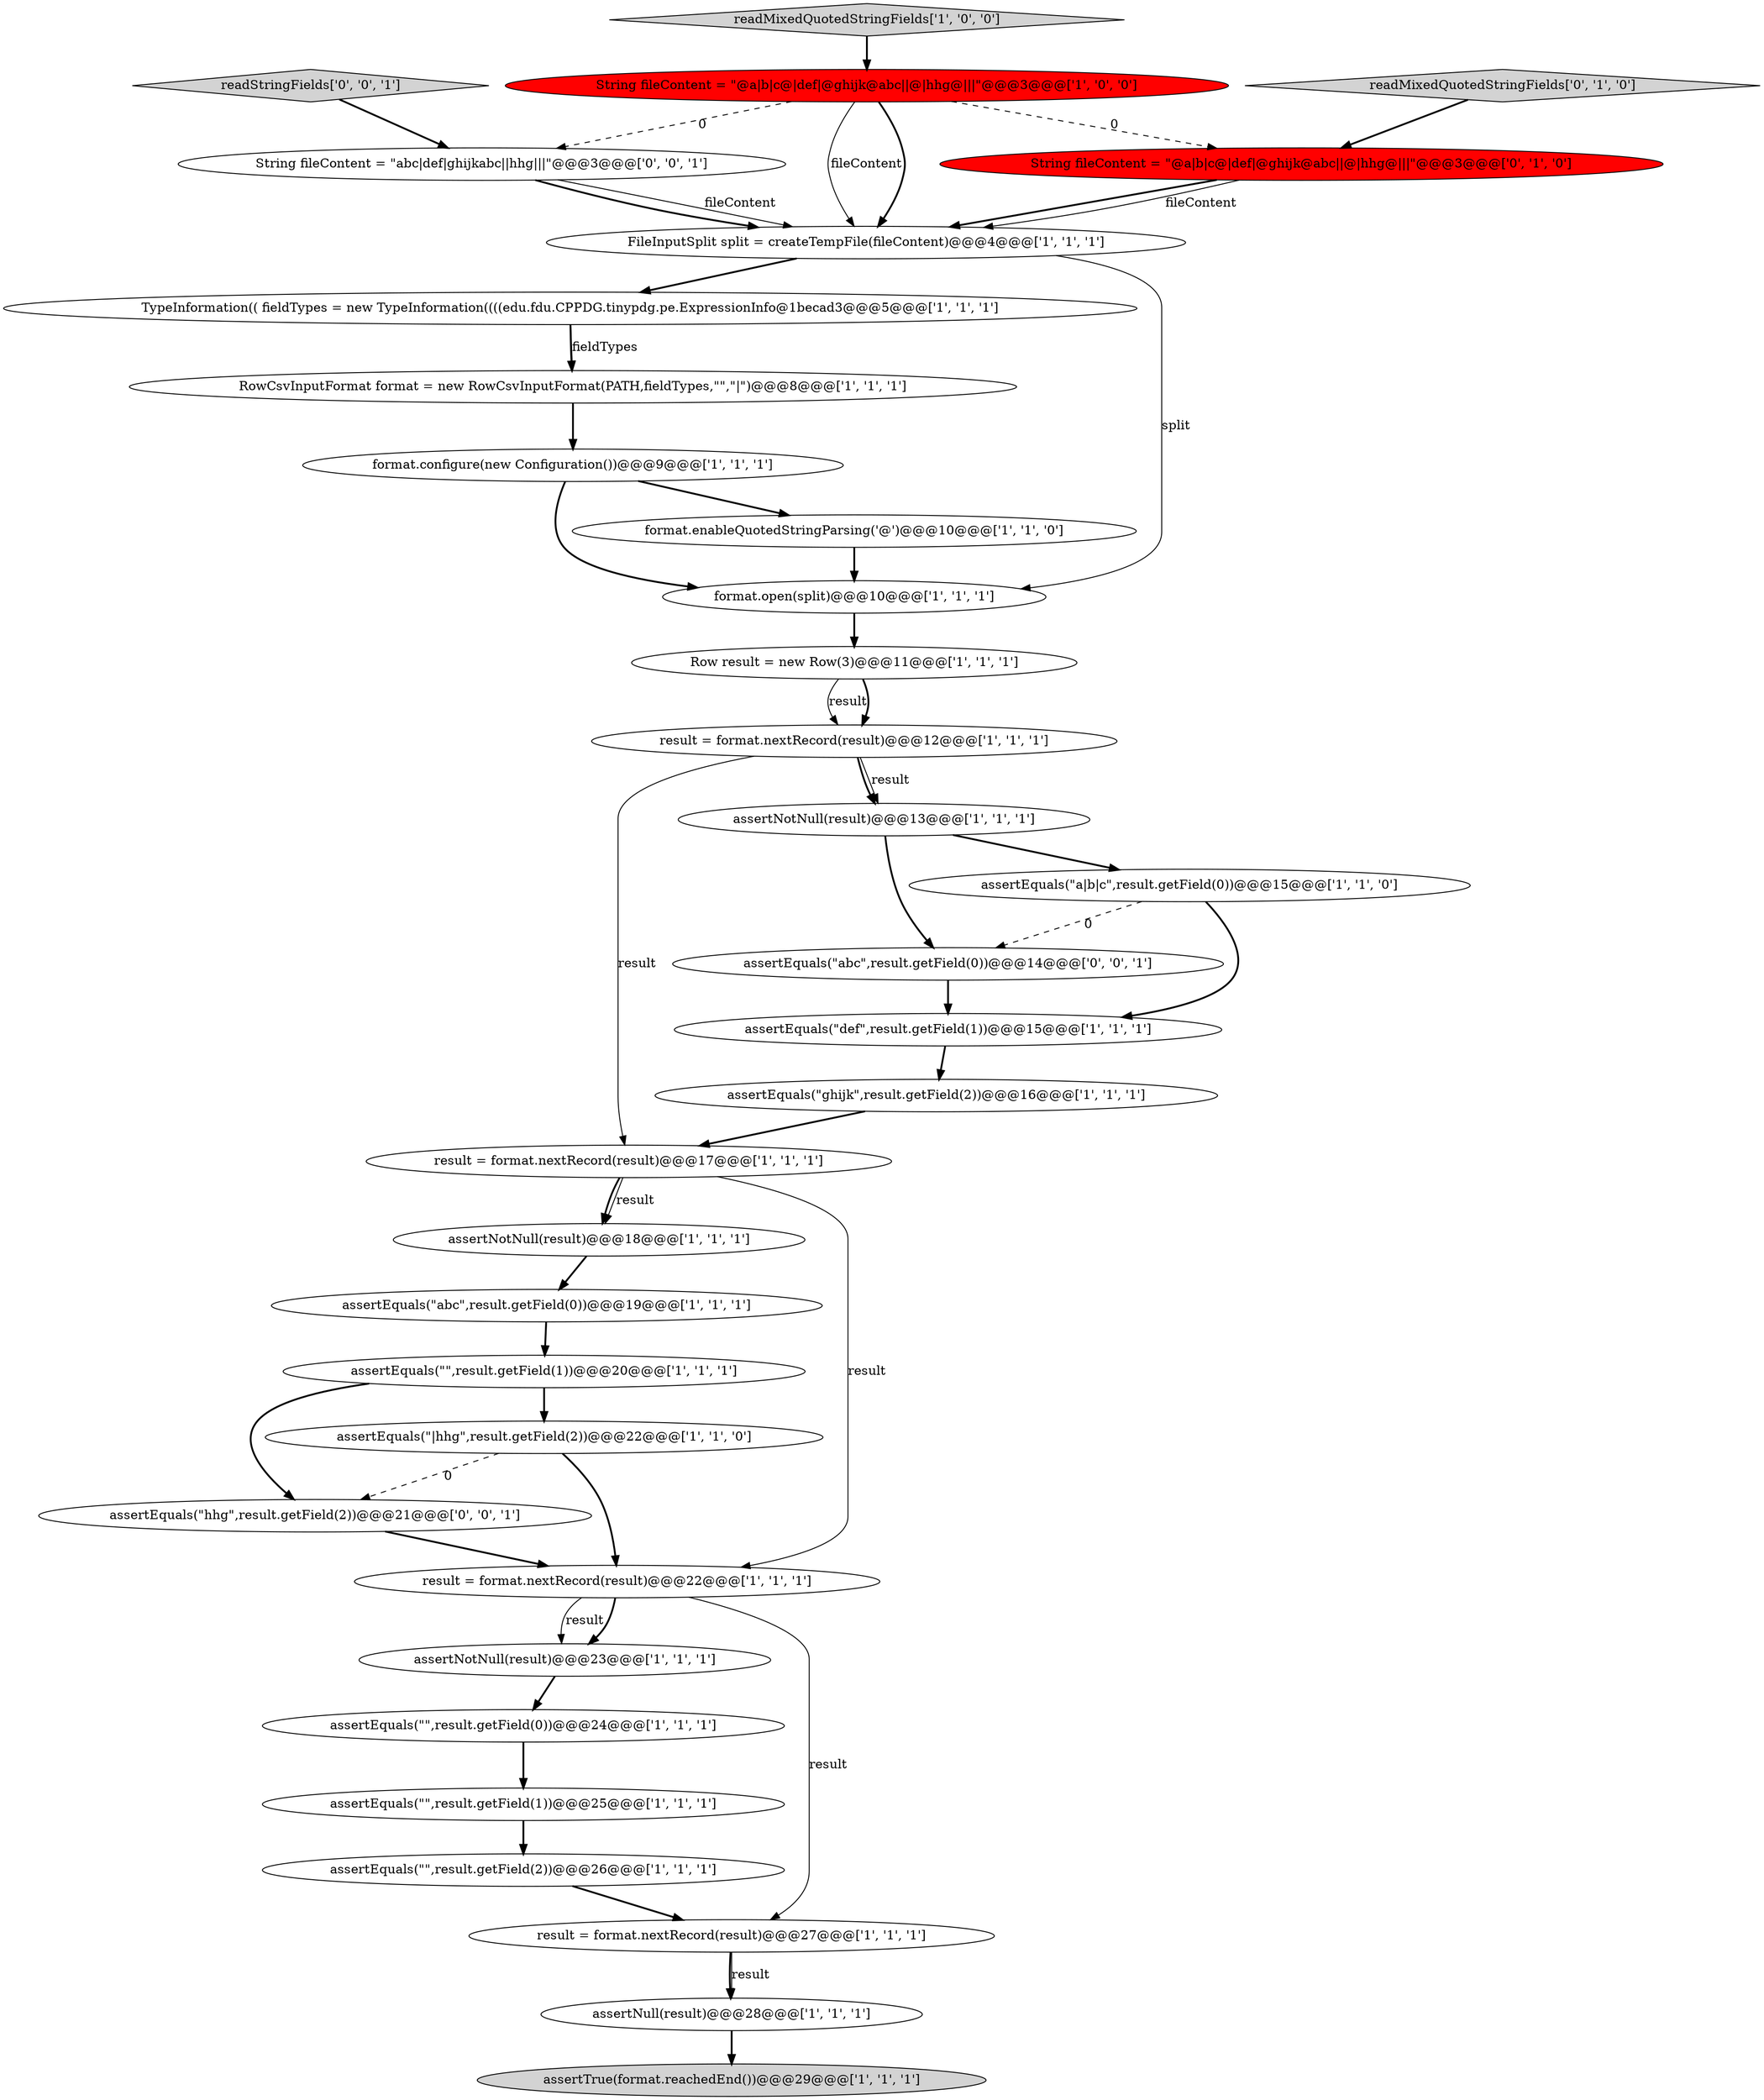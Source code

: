 digraph {
25 [style = filled, label = "result = format.nextRecord(result)@@@12@@@['1', '1', '1']", fillcolor = white, shape = ellipse image = "AAA0AAABBB1BBB"];
14 [style = filled, label = "assertEquals(\"\",result.getField(2))@@@26@@@['1', '1', '1']", fillcolor = white, shape = ellipse image = "AAA0AAABBB1BBB"];
20 [style = filled, label = "result = format.nextRecord(result)@@@17@@@['1', '1', '1']", fillcolor = white, shape = ellipse image = "AAA0AAABBB1BBB"];
12 [style = filled, label = "FileInputSplit split = createTempFile(fileContent)@@@4@@@['1', '1', '1']", fillcolor = white, shape = ellipse image = "AAA0AAABBB1BBB"];
15 [style = filled, label = "assertNotNull(result)@@@23@@@['1', '1', '1']", fillcolor = white, shape = ellipse image = "AAA0AAABBB1BBB"];
24 [style = filled, label = "result = format.nextRecord(result)@@@27@@@['1', '1', '1']", fillcolor = white, shape = ellipse image = "AAA0AAABBB1BBB"];
23 [style = filled, label = "assertEquals(\"\",result.getField(1))@@@20@@@['1', '1', '1']", fillcolor = white, shape = ellipse image = "AAA0AAABBB1BBB"];
26 [style = filled, label = "RowCsvInputFormat format = new RowCsvInputFormat(PATH,fieldTypes,\"\",\"|\")@@@8@@@['1', '1', '1']", fillcolor = white, shape = ellipse image = "AAA0AAABBB1BBB"];
16 [style = filled, label = "assertNotNull(result)@@@13@@@['1', '1', '1']", fillcolor = white, shape = ellipse image = "AAA0AAABBB1BBB"];
18 [style = filled, label = "assertNull(result)@@@28@@@['1', '1', '1']", fillcolor = white, shape = ellipse image = "AAA0AAABBB1BBB"];
0 [style = filled, label = "assertNotNull(result)@@@18@@@['1', '1', '1']", fillcolor = white, shape = ellipse image = "AAA0AAABBB1BBB"];
9 [style = filled, label = "assertEquals(\"abc\",result.getField(0))@@@19@@@['1', '1', '1']", fillcolor = white, shape = ellipse image = "AAA0AAABBB1BBB"];
3 [style = filled, label = "assertEquals(\"\",result.getField(1))@@@25@@@['1', '1', '1']", fillcolor = white, shape = ellipse image = "AAA0AAABBB1BBB"];
28 [style = filled, label = "String fileContent = \"@a|b|c@|def|@ghijk@abc||@|hhg@|||\"@@@3@@@['0', '1', '0']", fillcolor = red, shape = ellipse image = "AAA1AAABBB2BBB"];
17 [style = filled, label = "assertTrue(format.reachedEnd())@@@29@@@['1', '1', '1']", fillcolor = lightgray, shape = ellipse image = "AAA0AAABBB1BBB"];
1 [style = filled, label = "assertEquals(\"\",result.getField(0))@@@24@@@['1', '1', '1']", fillcolor = white, shape = ellipse image = "AAA0AAABBB1BBB"];
6 [style = filled, label = "TypeInformation(( fieldTypes = new TypeInformation((((edu.fdu.CPPDG.tinypdg.pe.ExpressionInfo@1becad3@@@5@@@['1', '1', '1']", fillcolor = white, shape = ellipse image = "AAA0AAABBB1BBB"];
31 [style = filled, label = "assertEquals(\"hhg\",result.getField(2))@@@21@@@['0', '0', '1']", fillcolor = white, shape = ellipse image = "AAA0AAABBB3BBB"];
8 [style = filled, label = "readMixedQuotedStringFields['1', '0', '0']", fillcolor = lightgray, shape = diamond image = "AAA0AAABBB1BBB"];
19 [style = filled, label = "format.open(split)@@@10@@@['1', '1', '1']", fillcolor = white, shape = ellipse image = "AAA0AAABBB1BBB"];
2 [style = filled, label = "assertEquals(\"ghijk\",result.getField(2))@@@16@@@['1', '1', '1']", fillcolor = white, shape = ellipse image = "AAA0AAABBB1BBB"];
30 [style = filled, label = "assertEquals(\"abc\",result.getField(0))@@@14@@@['0', '0', '1']", fillcolor = white, shape = ellipse image = "AAA0AAABBB3BBB"];
29 [style = filled, label = "readStringFields['0', '0', '1']", fillcolor = lightgray, shape = diamond image = "AAA0AAABBB3BBB"];
4 [style = filled, label = "assertEquals(\"def\",result.getField(1))@@@15@@@['1', '1', '1']", fillcolor = white, shape = ellipse image = "AAA0AAABBB1BBB"];
21 [style = filled, label = "Row result = new Row(3)@@@11@@@['1', '1', '1']", fillcolor = white, shape = ellipse image = "AAA0AAABBB1BBB"];
5 [style = filled, label = "assertEquals(\"a|b|c\",result.getField(0))@@@15@@@['1', '1', '0']", fillcolor = white, shape = ellipse image = "AAA0AAABBB1BBB"];
13 [style = filled, label = "result = format.nextRecord(result)@@@22@@@['1', '1', '1']", fillcolor = white, shape = ellipse image = "AAA0AAABBB1BBB"];
10 [style = filled, label = "format.configure(new Configuration())@@@9@@@['1', '1', '1']", fillcolor = white, shape = ellipse image = "AAA0AAABBB1BBB"];
32 [style = filled, label = "String fileContent = \"abc|def|ghijkabc||hhg|||\"@@@3@@@['0', '0', '1']", fillcolor = white, shape = ellipse image = "AAA0AAABBB3BBB"];
11 [style = filled, label = "assertEquals(\"|hhg\",result.getField(2))@@@22@@@['1', '1', '0']", fillcolor = white, shape = ellipse image = "AAA0AAABBB1BBB"];
22 [style = filled, label = "String fileContent = \"@a|b|c@|def|@ghijk@abc||@|hhg@|||\"@@@3@@@['1', '0', '0']", fillcolor = red, shape = ellipse image = "AAA1AAABBB1BBB"];
27 [style = filled, label = "readMixedQuotedStringFields['0', '1', '0']", fillcolor = lightgray, shape = diamond image = "AAA0AAABBB2BBB"];
7 [style = filled, label = "format.enableQuotedStringParsing('@')@@@10@@@['1', '1', '0']", fillcolor = white, shape = ellipse image = "AAA0AAABBB1BBB"];
23->31 [style = bold, label=""];
14->24 [style = bold, label=""];
12->19 [style = solid, label="split"];
2->20 [style = bold, label=""];
0->9 [style = bold, label=""];
21->25 [style = solid, label="result"];
6->26 [style = bold, label=""];
26->10 [style = bold, label=""];
32->12 [style = bold, label=""];
10->19 [style = bold, label=""];
20->13 [style = solid, label="result"];
27->28 [style = bold, label=""];
6->26 [style = solid, label="fieldTypes"];
20->0 [style = bold, label=""];
3->14 [style = bold, label=""];
31->13 [style = bold, label=""];
1->3 [style = bold, label=""];
18->17 [style = bold, label=""];
22->32 [style = dashed, label="0"];
4->2 [style = bold, label=""];
21->25 [style = bold, label=""];
28->12 [style = bold, label=""];
12->6 [style = bold, label=""];
25->16 [style = bold, label=""];
10->7 [style = bold, label=""];
22->12 [style = solid, label="fileContent"];
24->18 [style = bold, label=""];
8->22 [style = bold, label=""];
9->23 [style = bold, label=""];
25->16 [style = solid, label="result"];
32->12 [style = solid, label="fileContent"];
25->20 [style = solid, label="result"];
22->28 [style = dashed, label="0"];
20->0 [style = solid, label="result"];
11->31 [style = dashed, label="0"];
30->4 [style = bold, label=""];
22->12 [style = bold, label=""];
29->32 [style = bold, label=""];
16->30 [style = bold, label=""];
5->4 [style = bold, label=""];
11->13 [style = bold, label=""];
16->5 [style = bold, label=""];
13->24 [style = solid, label="result"];
13->15 [style = solid, label="result"];
13->15 [style = bold, label=""];
28->12 [style = solid, label="fileContent"];
23->11 [style = bold, label=""];
7->19 [style = bold, label=""];
5->30 [style = dashed, label="0"];
24->18 [style = solid, label="result"];
15->1 [style = bold, label=""];
19->21 [style = bold, label=""];
}

